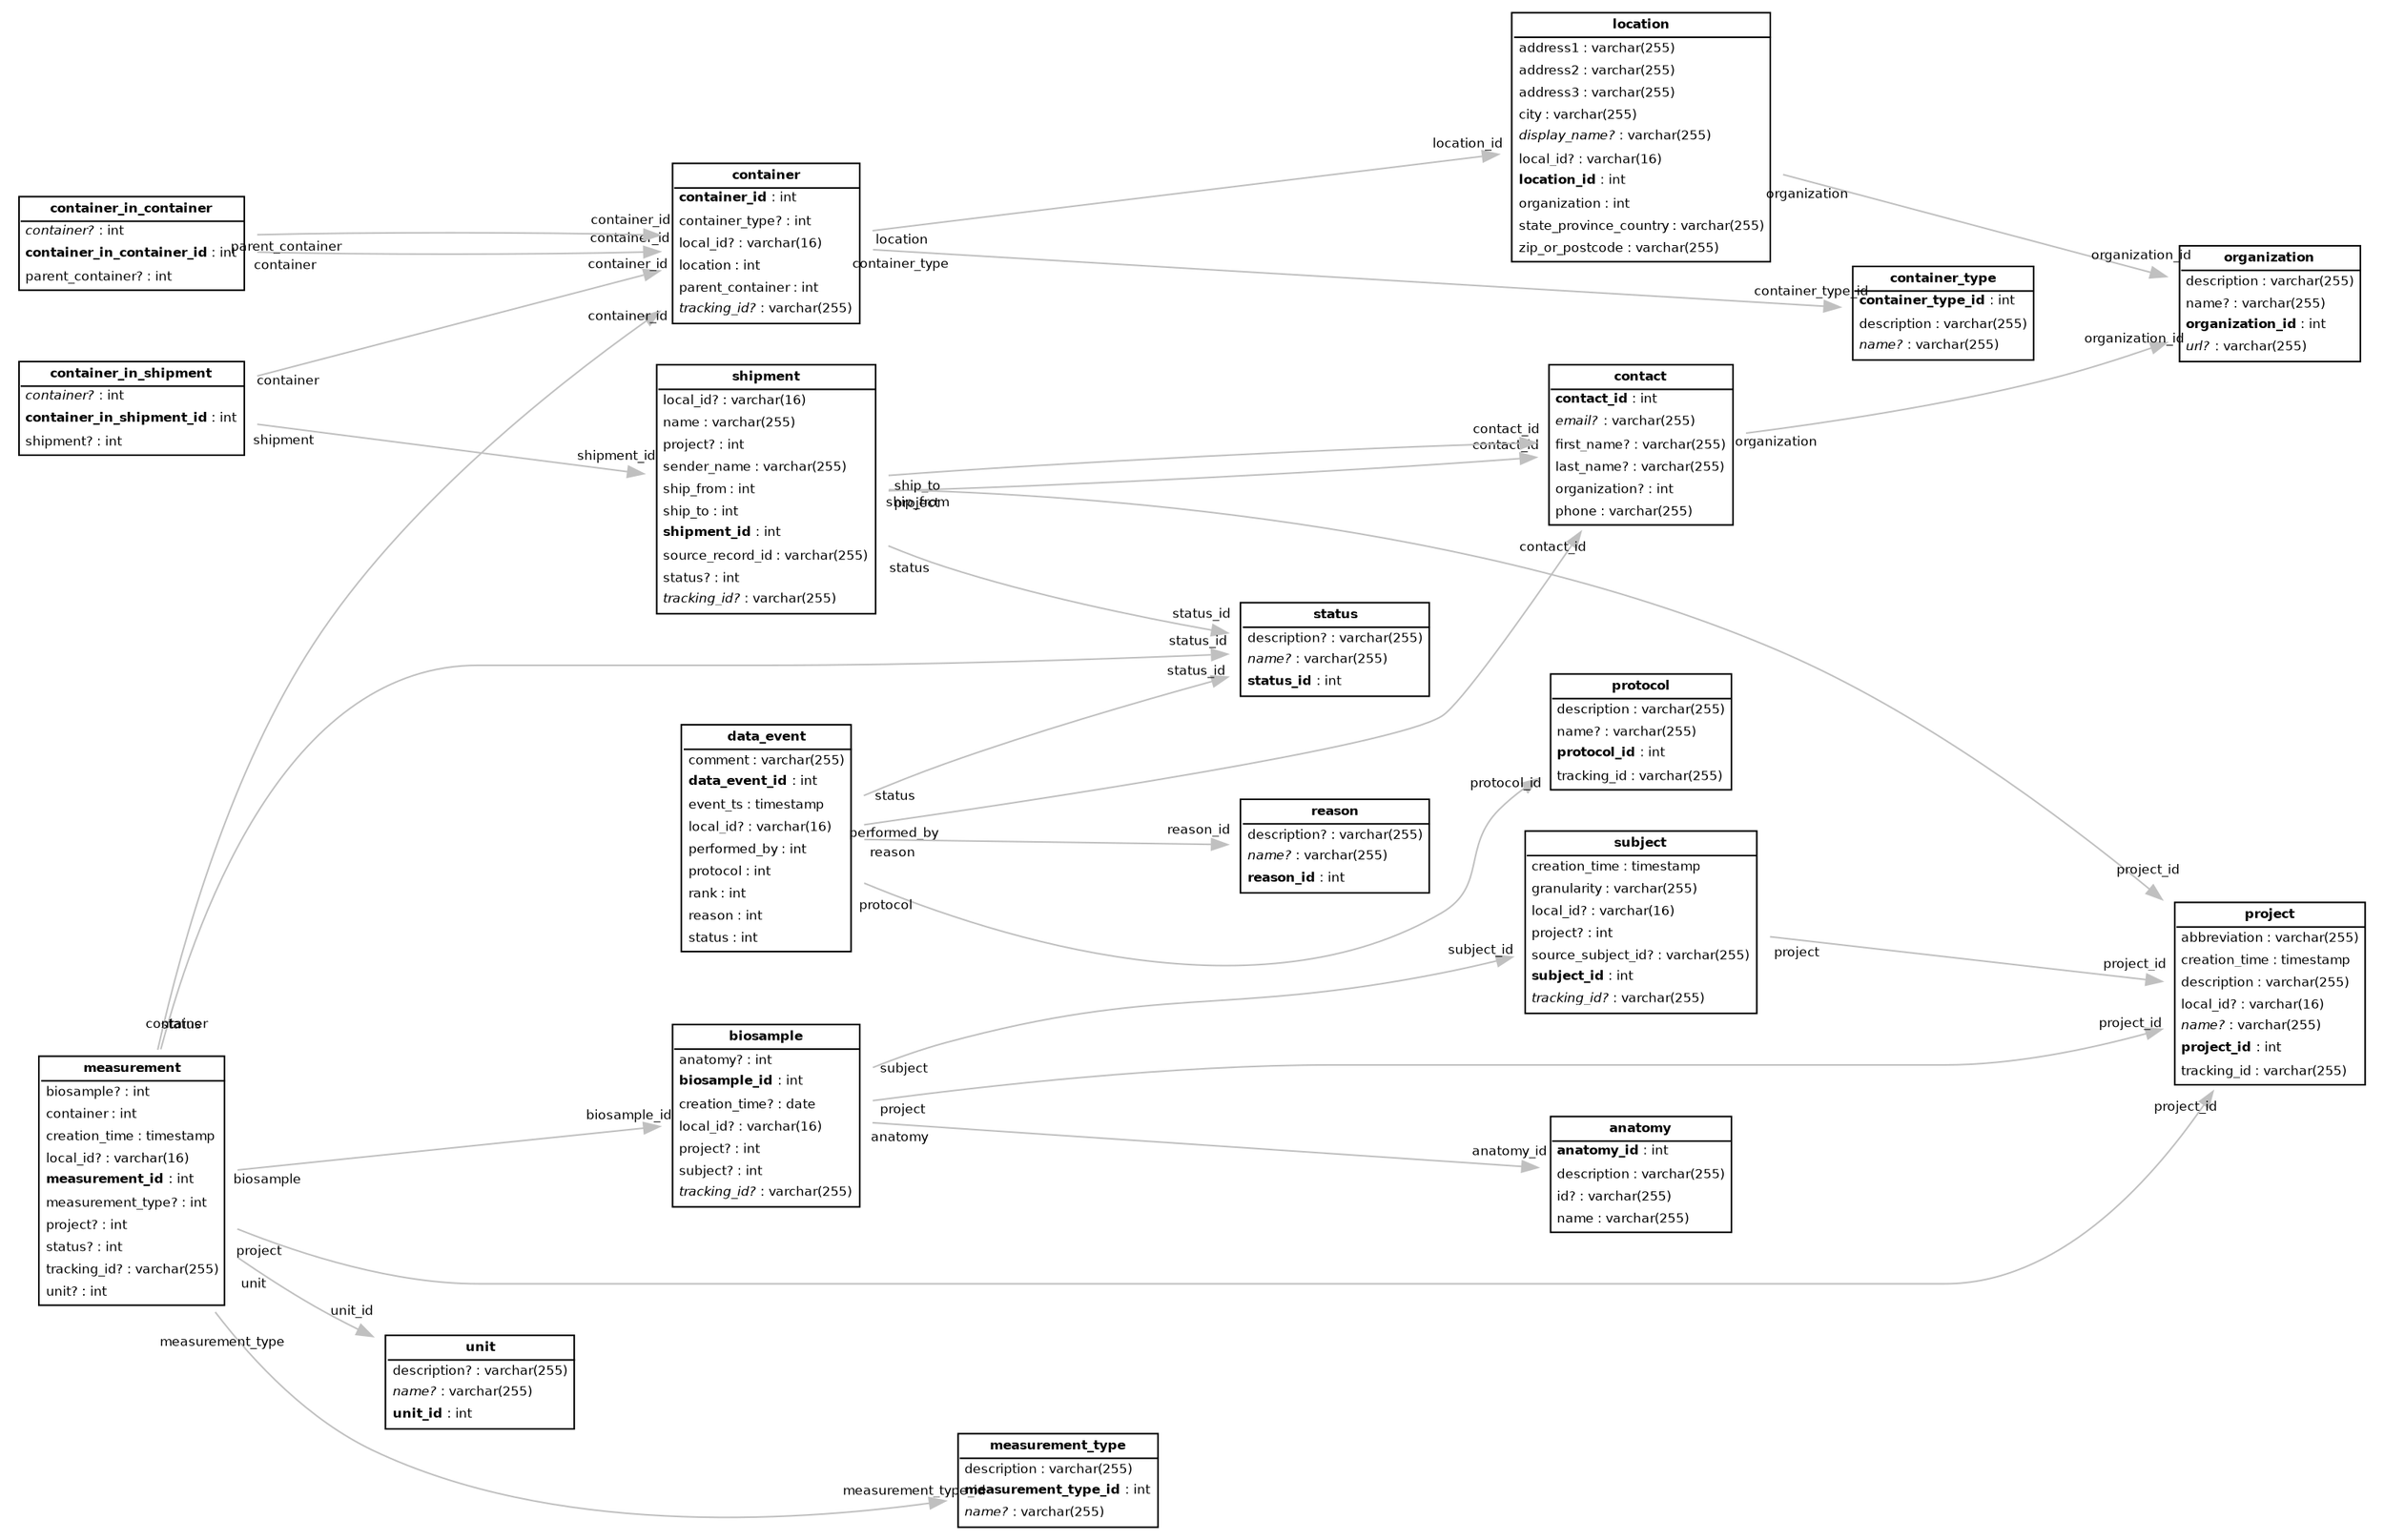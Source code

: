 digraph G {
node [fontname="Bitstream Vera Sans", fontsize=8, shape=none];
edge [color=grey, fontname="Bitstream Vera Sans", fontsize=8, labeldistance=2];
graph [rankdir=LR];
unit [label=<<TABLE BORDER="1" CELLBORDER="0" CELLSPACING="1">
	        <TR><TD><B>unit</B></TD></TR><HR></HR>
	        <TR><TD align="left">description? : varchar(255)</TD></TR>
	<TR><TD align="left"><I>name?</I> : varchar(255)</TD></TR>
	<TR><TD align="left"><B>unit_id</B> : int</TD></TR>
	        </TABLE>>];
status [label=<<TABLE BORDER="1" CELLBORDER="0" CELLSPACING="1">
	        <TR><TD><B>status</B></TD></TR><HR></HR>
	        <TR><TD align="left">description? : varchar(255)</TD></TR>
	<TR><TD align="left"><I>name?</I> : varchar(255)</TD></TR>
	<TR><TD align="left"><B>status_id</B> : int</TD></TR>
	        </TABLE>>];
reason [label=<<TABLE BORDER="1" CELLBORDER="0" CELLSPACING="1">
	        <TR><TD><B>reason</B></TD></TR><HR></HR>
	        <TR><TD align="left">description? : varchar(255)</TD></TR>
	<TR><TD align="left"><I>name?</I> : varchar(255)</TD></TR>
	<TR><TD align="left"><B>reason_id</B> : int</TD></TR>
	        </TABLE>>];
protocol [label=<<TABLE BORDER="1" CELLBORDER="0" CELLSPACING="1">
	        <TR><TD><B>protocol</B></TD></TR><HR></HR>
	        <TR><TD align="left">description : varchar(255)</TD></TR>
	<TR><TD align="left">name? : varchar(255)</TD></TR>
	<TR><TD align="left"><B>protocol_id</B> : int</TD></TR>
	<TR><TD align="left">tracking_id : varchar(255)</TD></TR>
	        </TABLE>>];
project [label=<<TABLE BORDER="1" CELLBORDER="0" CELLSPACING="1">
	        <TR><TD><B>project</B></TD></TR><HR></HR>
	        <TR><TD align="left">abbreviation : varchar(255)</TD></TR>
	<TR><TD align="left">creation_time : timestamp</TD></TR>
	<TR><TD align="left">description : varchar(255)</TD></TR>
	<TR><TD align="left">local_id? : varchar(16)</TD></TR>
	<TR><TD align="left"><I>name?</I> : varchar(255)</TD></TR>
	<TR><TD align="left"><B>project_id</B> : int</TD></TR>
	<TR><TD align="left">tracking_id : varchar(255)</TD></TR>
	        </TABLE>>];
organization [label=<<TABLE BORDER="1" CELLBORDER="0" CELLSPACING="1">
	        <TR><TD><B>organization</B></TD></TR><HR></HR>
	        <TR><TD align="left">description : varchar(255)</TD></TR>
	<TR><TD align="left">name? : varchar(255)</TD></TR>
	<TR><TD align="left"><B>organization_id</B> : int</TD></TR>
	<TR><TD align="left"><I>url?</I> : varchar(255)</TD></TR>
	        </TABLE>>];
measurement_type [label=<<TABLE BORDER="1" CELLBORDER="0" CELLSPACING="1">
	        <TR><TD><B>measurement_type</B></TD></TR><HR></HR>
	        <TR><TD align="left">description : varchar(255)</TD></TR>
	<TR><TD align="left"><B>measurement_type_id</B> : int</TD></TR>
	<TR><TD align="left"><I>name?</I> : varchar(255)</TD></TR>
	        </TABLE>>];
location [label=<<TABLE BORDER="1" CELLBORDER="0" CELLSPACING="1">
	        <TR><TD><B>location</B></TD></TR><HR></HR>
	        <TR><TD align="left">address1 : varchar(255)</TD></TR>
	<TR><TD align="left">address2 : varchar(255)</TD></TR>
	<TR><TD align="left">address3 : varchar(255)</TD></TR>
	<TR><TD align="left">city : varchar(255)</TD></TR>
	<TR><TD align="left"><I>display_name?</I> : varchar(255)</TD></TR>
	<TR><TD align="left">local_id? : varchar(16)</TD></TR>
	<TR><TD align="left"><B>location_id</B> : int</TD></TR>
	<TR><TD align="left">organization : int</TD></TR>
	<TR><TD align="left">state_province_country : varchar(255)</TD></TR>
	<TR><TD align="left">zip_or_postcode : varchar(255)</TD></TR>
	        </TABLE>>];
container_type [label=<<TABLE BORDER="1" CELLBORDER="0" CELLSPACING="1">
	        <TR><TD><B>container_type</B></TD></TR><HR></HR>
	        <TR><TD align="left"><B>container_type_id</B> : int</TD></TR>
	<TR><TD align="left">description : varchar(255)</TD></TR>
	<TR><TD align="left"><I>name?</I> : varchar(255)</TD></TR>
	        </TABLE>>];
container [label=<<TABLE BORDER="1" CELLBORDER="0" CELLSPACING="1">
	        <TR><TD><B>container</B></TD></TR><HR></HR>
	        <TR><TD align="left"><B>container_id</B> : int</TD></TR>
	<TR><TD align="left">container_type? : int</TD></TR>
	<TR><TD align="left">local_id? : varchar(16)</TD></TR>
	<TR><TD align="left">location : int</TD></TR>
	<TR><TD align="left">parent_container : int</TD></TR>
	<TR><TD align="left"><I>tracking_id?</I> : varchar(255)</TD></TR>
	        </TABLE>>];
contact [label=<<TABLE BORDER="1" CELLBORDER="0" CELLSPACING="1">
	        <TR><TD><B>contact</B></TD></TR><HR></HR>
	        <TR><TD align="left"><B>contact_id</B> : int</TD></TR>
	<TR><TD align="left"><I>email?</I> : varchar(255)</TD></TR>
	<TR><TD align="left">first_name? : varchar(255)</TD></TR>
	<TR><TD align="left">last_name? : varchar(255)</TD></TR>
	<TR><TD align="left">organization? : int</TD></TR>
	<TR><TD align="left">phone : varchar(255)</TD></TR>
	        </TABLE>>];
anatomy [label=<<TABLE BORDER="1" CELLBORDER="0" CELLSPACING="1">
	        <TR><TD><B>anatomy</B></TD></TR><HR></HR>
	        <TR><TD align="left"><B>anatomy_id</B> : int</TD></TR>
	<TR><TD align="left">description : varchar(255)</TD></TR>
	<TR><TD align="left">id? : varchar(255)</TD></TR>
	<TR><TD align="left">name : varchar(255)</TD></TR>
	        </TABLE>>];
subject [label=<<TABLE BORDER="1" CELLBORDER="0" CELLSPACING="1">
	        <TR><TD><B>subject</B></TD></TR><HR></HR>
	        <TR><TD align="left">creation_time : timestamp</TD></TR>
	<TR><TD align="left">granularity : varchar(255)</TD></TR>
	<TR><TD align="left">local_id? : varchar(16)</TD></TR>
	<TR><TD align="left">project? : int</TD></TR>
	<TR><TD align="left">source_subject_id? : varchar(255)</TD></TR>
	<TR><TD align="left"><B>subject_id</B> : int</TD></TR>
	<TR><TD align="left"><I>tracking_id?</I> : varchar(255)</TD></TR>
	        </TABLE>>];
shipment [label=<<TABLE BORDER="1" CELLBORDER="0" CELLSPACING="1">
	        <TR><TD><B>shipment</B></TD></TR><HR></HR>
	        <TR><TD align="left">local_id? : varchar(16)</TD></TR>
	<TR><TD align="left">name : varchar(255)</TD></TR>
	<TR><TD align="left">project? : int</TD></TR>
	<TR><TD align="left">sender_name : varchar(255)</TD></TR>
	<TR><TD align="left">ship_from : int</TD></TR>
	<TR><TD align="left">ship_to : int</TD></TR>
	<TR><TD align="left"><B>shipment_id</B> : int</TD></TR>
	<TR><TD align="left">source_record_id : varchar(255)</TD></TR>
	<TR><TD align="left">status? : int</TD></TR>
	<TR><TD align="left"><I>tracking_id?</I> : varchar(255)</TD></TR>
	        </TABLE>>];
data_event [label=<<TABLE BORDER="1" CELLBORDER="0" CELLSPACING="1">
	        <TR><TD><B>data_event</B></TD></TR><HR></HR>
	        <TR><TD align="left">comment : varchar(255)</TD></TR>
	<TR><TD align="left"><B>data_event_id</B> : int</TD></TR>
	<TR><TD align="left">event_ts : timestamp</TD></TR>
	<TR><TD align="left">local_id? : varchar(16)</TD></TR>
	<TR><TD align="left">performed_by : int</TD></TR>
	<TR><TD align="left">protocol : int</TD></TR>
	<TR><TD align="left">rank : int</TD></TR>
	<TR><TD align="left">reason : int</TD></TR>
	<TR><TD align="left">status : int</TD></TR>
	        </TABLE>>];
container_in_shipment [label=<<TABLE BORDER="1" CELLBORDER="0" CELLSPACING="1">
	        <TR><TD><B>container_in_shipment</B></TD></TR><HR></HR>
	        <TR><TD align="left"><I>container?</I> : int</TD></TR>
	<TR><TD align="left"><B>container_in_shipment_id</B> : int</TD></TR>
	<TR><TD align="left">shipment? : int</TD></TR>
	        </TABLE>>];
container_in_container [label=<<TABLE BORDER="1" CELLBORDER="0" CELLSPACING="1">
	        <TR><TD><B>container_in_container</B></TD></TR><HR></HR>
	        <TR><TD align="left"><I>container?</I> : int</TD></TR>
	<TR><TD align="left"><B>container_in_container_id</B> : int</TD></TR>
	<TR><TD align="left">parent_container? : int</TD></TR>
	        </TABLE>>];
biosample [label=<<TABLE BORDER="1" CELLBORDER="0" CELLSPACING="1">
	        <TR><TD><B>biosample</B></TD></TR><HR></HR>
	        <TR><TD align="left">anatomy? : int</TD></TR>
	<TR><TD align="left"><B>biosample_id</B> : int</TD></TR>
	<TR><TD align="left">creation_time? : date</TD></TR>
	<TR><TD align="left">local_id? : varchar(16)</TD></TR>
	<TR><TD align="left">project? : int</TD></TR>
	<TR><TD align="left">subject? : int</TD></TR>
	<TR><TD align="left"><I>tracking_id?</I> : varchar(255)</TD></TR>
	        </TABLE>>];
measurement [label=<<TABLE BORDER="1" CELLBORDER="0" CELLSPACING="1">
	        <TR><TD><B>measurement</B></TD></TR><HR></HR>
	        <TR><TD align="left">biosample? : int</TD></TR>
	<TR><TD align="left">container : int</TD></TR>
	<TR><TD align="left">creation_time : timestamp</TD></TR>
	<TR><TD align="left">local_id? : varchar(16)</TD></TR>
	<TR><TD align="left"><B>measurement_id</B> : int</TD></TR>
	<TR><TD align="left">measurement_type? : int</TD></TR>
	<TR><TD align="left">project? : int</TD></TR>
	<TR><TD align="left">status? : int</TD></TR>
	<TR><TD align="left">tracking_id? : varchar(255)</TD></TR>
	<TR><TD align="left">unit? : int</TD></TR>
	        </TABLE>>];
location -> organization  [headlabel=organization_id, minlen=3, taillabel=organization, xlabel="                                                      "];
container -> container_type  [headlabel=container_type_id, minlen=4, taillabel=container_type, xlabel="                                                              "];
container -> location  [headlabel=location_id, minlen=3, taillabel=location, xlabel="                                      "];
contact -> organization  [headlabel=organization_id, minlen=3, taillabel=organization, xlabel="                                                      "];
subject -> project  [headlabel=project_id, minlen=3, taillabel=project, xlabel="                                  "];
shipment -> project  [headlabel=project_id, minlen=3, taillabel=project, xlabel="                                  "];
shipment -> contact  [headlabel=contact_id, minlen=3, taillabel=ship_from, xlabel="                                      "];
shipment -> contact  [headlabel=contact_id, minlen=3, taillabel=ship_to, xlabel="                                  "];
shipment -> status  [headlabel=status_id, minlen=2, taillabel=status, xlabel="                              "];
data_event -> contact  [headlabel=contact_id, minlen=3, taillabel=performed_by, xlabel="                                            "];
data_event -> protocol  [headlabel=protocol_id, minlen=3, taillabel=protocol, xlabel="                                      "];
data_event -> reason  [headlabel=reason_id, minlen=2, taillabel=reason, xlabel="                              "];
data_event -> status  [headlabel=status_id, minlen=2, taillabel=status, xlabel="                              "];
container_in_shipment -> container  [headlabel=container_id, minlen=3, taillabel=container, xlabel="                                          "];
container_in_shipment -> shipment  [headlabel=shipment_id, minlen=3, taillabel=shipment, xlabel="                                      "];
container_in_container -> container  [headlabel=container_id, minlen=3, taillabel=container, xlabel="                                          "];
container_in_container -> container  [headlabel=container_id, minlen=3, taillabel=parent_container, xlabel="                                                        "];
biosample -> anatomy  [headlabel=anatomy_id, minlen=3, taillabel=anatomy, xlabel="                                  "];
biosample -> project  [headlabel=project_id, minlen=3, taillabel=project, xlabel="                                  "];
biosample -> subject  [headlabel=subject_id, minlen=3, taillabel=subject, xlabel="                                  "];
measurement -> biosample  [headlabel=biosample_id, minlen=3, taillabel=biosample, xlabel="                                          "];
measurement -> container  [headlabel=container_id, minlen=3, taillabel=container, xlabel="                                          "];
measurement -> measurement_type  [headlabel=measurement_type_id, minlen=4, taillabel=measurement_type, xlabel="                                                                      "];
measurement -> project  [headlabel=project_id, minlen=3, taillabel=project, xlabel="                                  "];
measurement -> status  [headlabel=status_id, minlen=2, taillabel=status, xlabel="                              "];
measurement -> unit  [headlabel=unit_id, minlen=2, taillabel=unit, xlabel="                      "];
}
